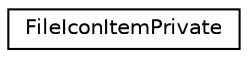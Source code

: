 digraph "类继承关系图"
{
  edge [fontname="Helvetica",fontsize="10",labelfontname="Helvetica",labelfontsize="10"];
  node [fontname="Helvetica",fontsize="10",shape=record];
  rankdir="LR";
  Node0 [label="FileIconItemPrivate",height=0.2,width=0.4,color="black", fillcolor="white", style="filled",URL="$class_file_icon_item_private.html"];
}
